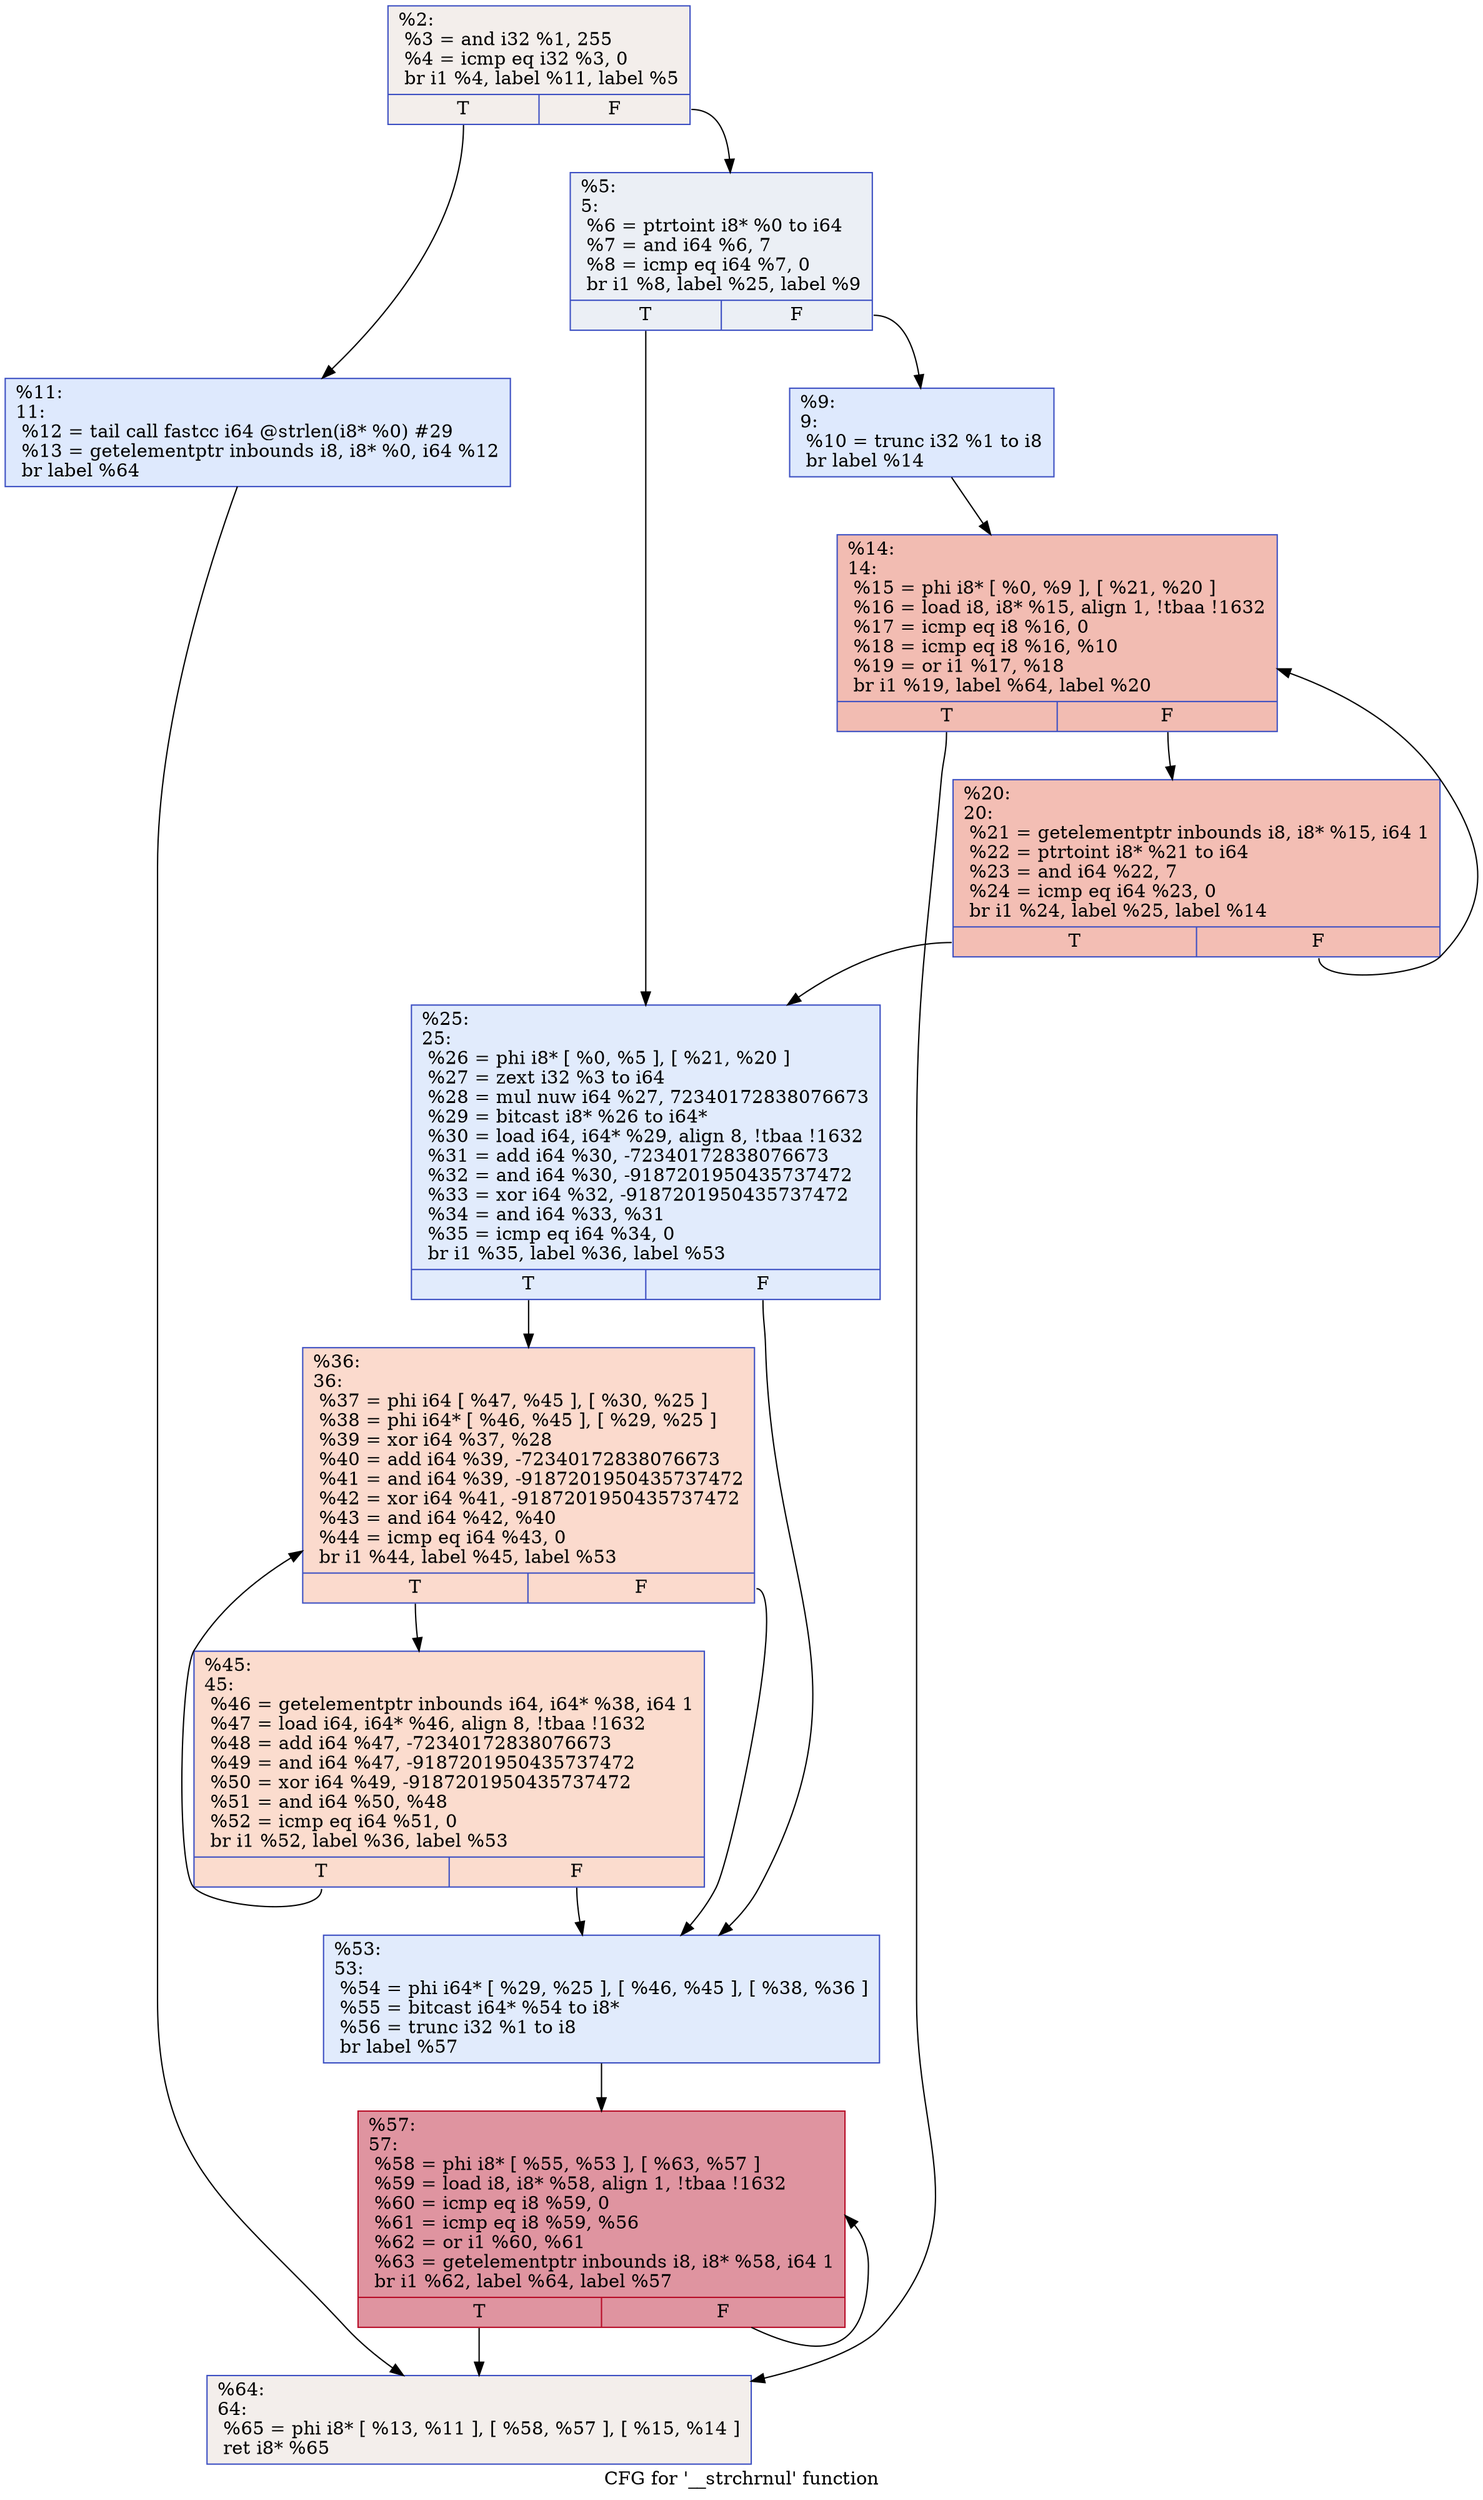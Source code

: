 digraph "CFG for '__strchrnul' function" {
	label="CFG for '__strchrnul' function";

	Node0x1896850 [shape=record,color="#3d50c3ff", style=filled, fillcolor="#e5d8d170",label="{%2:\l  %3 = and i32 %1, 255\l  %4 = icmp eq i32 %3, 0\l  br i1 %4, label %11, label %5\l|{<s0>T|<s1>F}}"];
	Node0x1896850:s0 -> Node0x1897220;
	Node0x1896850:s1 -> Node0x1897180;
	Node0x1897180 [shape=record,color="#3d50c3ff", style=filled, fillcolor="#d1dae970",label="{%5:\l5:                                                \l  %6 = ptrtoint i8* %0 to i64\l  %7 = and i64 %6, 7\l  %8 = icmp eq i64 %7, 0\l  br i1 %8, label %25, label %9\l|{<s0>T|<s1>F}}"];
	Node0x1897180:s0 -> Node0x1897310;
	Node0x1897180:s1 -> Node0x18971d0;
	Node0x18971d0 [shape=record,color="#3d50c3ff", style=filled, fillcolor="#b5cdfa70",label="{%9:\l9:                                                \l  %10 = trunc i32 %1 to i8\l  br label %14\l}"];
	Node0x18971d0 -> Node0x1897270;
	Node0x1897220 [shape=record,color="#3d50c3ff", style=filled, fillcolor="#b5cdfa70",label="{%11:\l11:                                               \l  %12 = tail call fastcc i64 @strlen(i8* %0) #29\l  %13 = getelementptr inbounds i8, i8* %0, i64 %12\l  br label %64\l}"];
	Node0x1897220 -> Node0x18974a0;
	Node0x1897270 [shape=record,color="#3d50c3ff", style=filled, fillcolor="#e1675170",label="{%14:\l14:                                               \l  %15 = phi i8* [ %0, %9 ], [ %21, %20 ]\l  %16 = load i8, i8* %15, align 1, !tbaa !1632\l  %17 = icmp eq i8 %16, 0\l  %18 = icmp eq i8 %16, %10\l  %19 = or i1 %17, %18\l  br i1 %19, label %64, label %20\l|{<s0>T|<s1>F}}"];
	Node0x1897270:s0 -> Node0x18974a0;
	Node0x1897270:s1 -> Node0x18972c0;
	Node0x18972c0 [shape=record,color="#3d50c3ff", style=filled, fillcolor="#e36c5570",label="{%20:\l20:                                               \l  %21 = getelementptr inbounds i8, i8* %15, i64 1\l  %22 = ptrtoint i8* %21 to i64\l  %23 = and i64 %22, 7\l  %24 = icmp eq i64 %23, 0\l  br i1 %24, label %25, label %14\l|{<s0>T|<s1>F}}"];
	Node0x18972c0:s0 -> Node0x1897310;
	Node0x18972c0:s1 -> Node0x1897270;
	Node0x1897310 [shape=record,color="#3d50c3ff", style=filled, fillcolor="#bbd1f870",label="{%25:\l25:                                               \l  %26 = phi i8* [ %0, %5 ], [ %21, %20 ]\l  %27 = zext i32 %3 to i64\l  %28 = mul nuw i64 %27, 72340172838076673\l  %29 = bitcast i8* %26 to i64*\l  %30 = load i64, i64* %29, align 8, !tbaa !1632\l  %31 = add i64 %30, -72340172838076673\l  %32 = and i64 %30, -9187201950435737472\l  %33 = xor i64 %32, -9187201950435737472\l  %34 = and i64 %33, %31\l  %35 = icmp eq i64 %34, 0\l  br i1 %35, label %36, label %53\l|{<s0>T|<s1>F}}"];
	Node0x1897310:s0 -> Node0x1897360;
	Node0x1897310:s1 -> Node0x1897400;
	Node0x1897360 [shape=record,color="#3d50c3ff", style=filled, fillcolor="#f7ac8e70",label="{%36:\l36:                                               \l  %37 = phi i64 [ %47, %45 ], [ %30, %25 ]\l  %38 = phi i64* [ %46, %45 ], [ %29, %25 ]\l  %39 = xor i64 %37, %28\l  %40 = add i64 %39, -72340172838076673\l  %41 = and i64 %39, -9187201950435737472\l  %42 = xor i64 %41, -9187201950435737472\l  %43 = and i64 %42, %40\l  %44 = icmp eq i64 %43, 0\l  br i1 %44, label %45, label %53\l|{<s0>T|<s1>F}}"];
	Node0x1897360:s0 -> Node0x18973b0;
	Node0x1897360:s1 -> Node0x1897400;
	Node0x18973b0 [shape=record,color="#3d50c3ff", style=filled, fillcolor="#f7af9170",label="{%45:\l45:                                               \l  %46 = getelementptr inbounds i64, i64* %38, i64 1\l  %47 = load i64, i64* %46, align 8, !tbaa !1632\l  %48 = add i64 %47, -72340172838076673\l  %49 = and i64 %47, -9187201950435737472\l  %50 = xor i64 %49, -9187201950435737472\l  %51 = and i64 %50, %48\l  %52 = icmp eq i64 %51, 0\l  br i1 %52, label %36, label %53\l|{<s0>T|<s1>F}}"];
	Node0x18973b0:s0 -> Node0x1897360;
	Node0x18973b0:s1 -> Node0x1897400;
	Node0x1897400 [shape=record,color="#3d50c3ff", style=filled, fillcolor="#bbd1f870",label="{%53:\l53:                                               \l  %54 = phi i64* [ %29, %25 ], [ %46, %45 ], [ %38, %36 ]\l  %55 = bitcast i64* %54 to i8*\l  %56 = trunc i32 %1 to i8\l  br label %57\l}"];
	Node0x1897400 -> Node0x1897450;
	Node0x1897450 [shape=record,color="#b70d28ff", style=filled, fillcolor="#b70d2870",label="{%57:\l57:                                               \l  %58 = phi i8* [ %55, %53 ], [ %63, %57 ]\l  %59 = load i8, i8* %58, align 1, !tbaa !1632\l  %60 = icmp eq i8 %59, 0\l  %61 = icmp eq i8 %59, %56\l  %62 = or i1 %60, %61\l  %63 = getelementptr inbounds i8, i8* %58, i64 1\l  br i1 %62, label %64, label %57\l|{<s0>T|<s1>F}}"];
	Node0x1897450:s0 -> Node0x18974a0;
	Node0x1897450:s1 -> Node0x1897450;
	Node0x18974a0 [shape=record,color="#3d50c3ff", style=filled, fillcolor="#e5d8d170",label="{%64:\l64:                                               \l  %65 = phi i8* [ %13, %11 ], [ %58, %57 ], [ %15, %14 ]\l  ret i8* %65\l}"];
}
